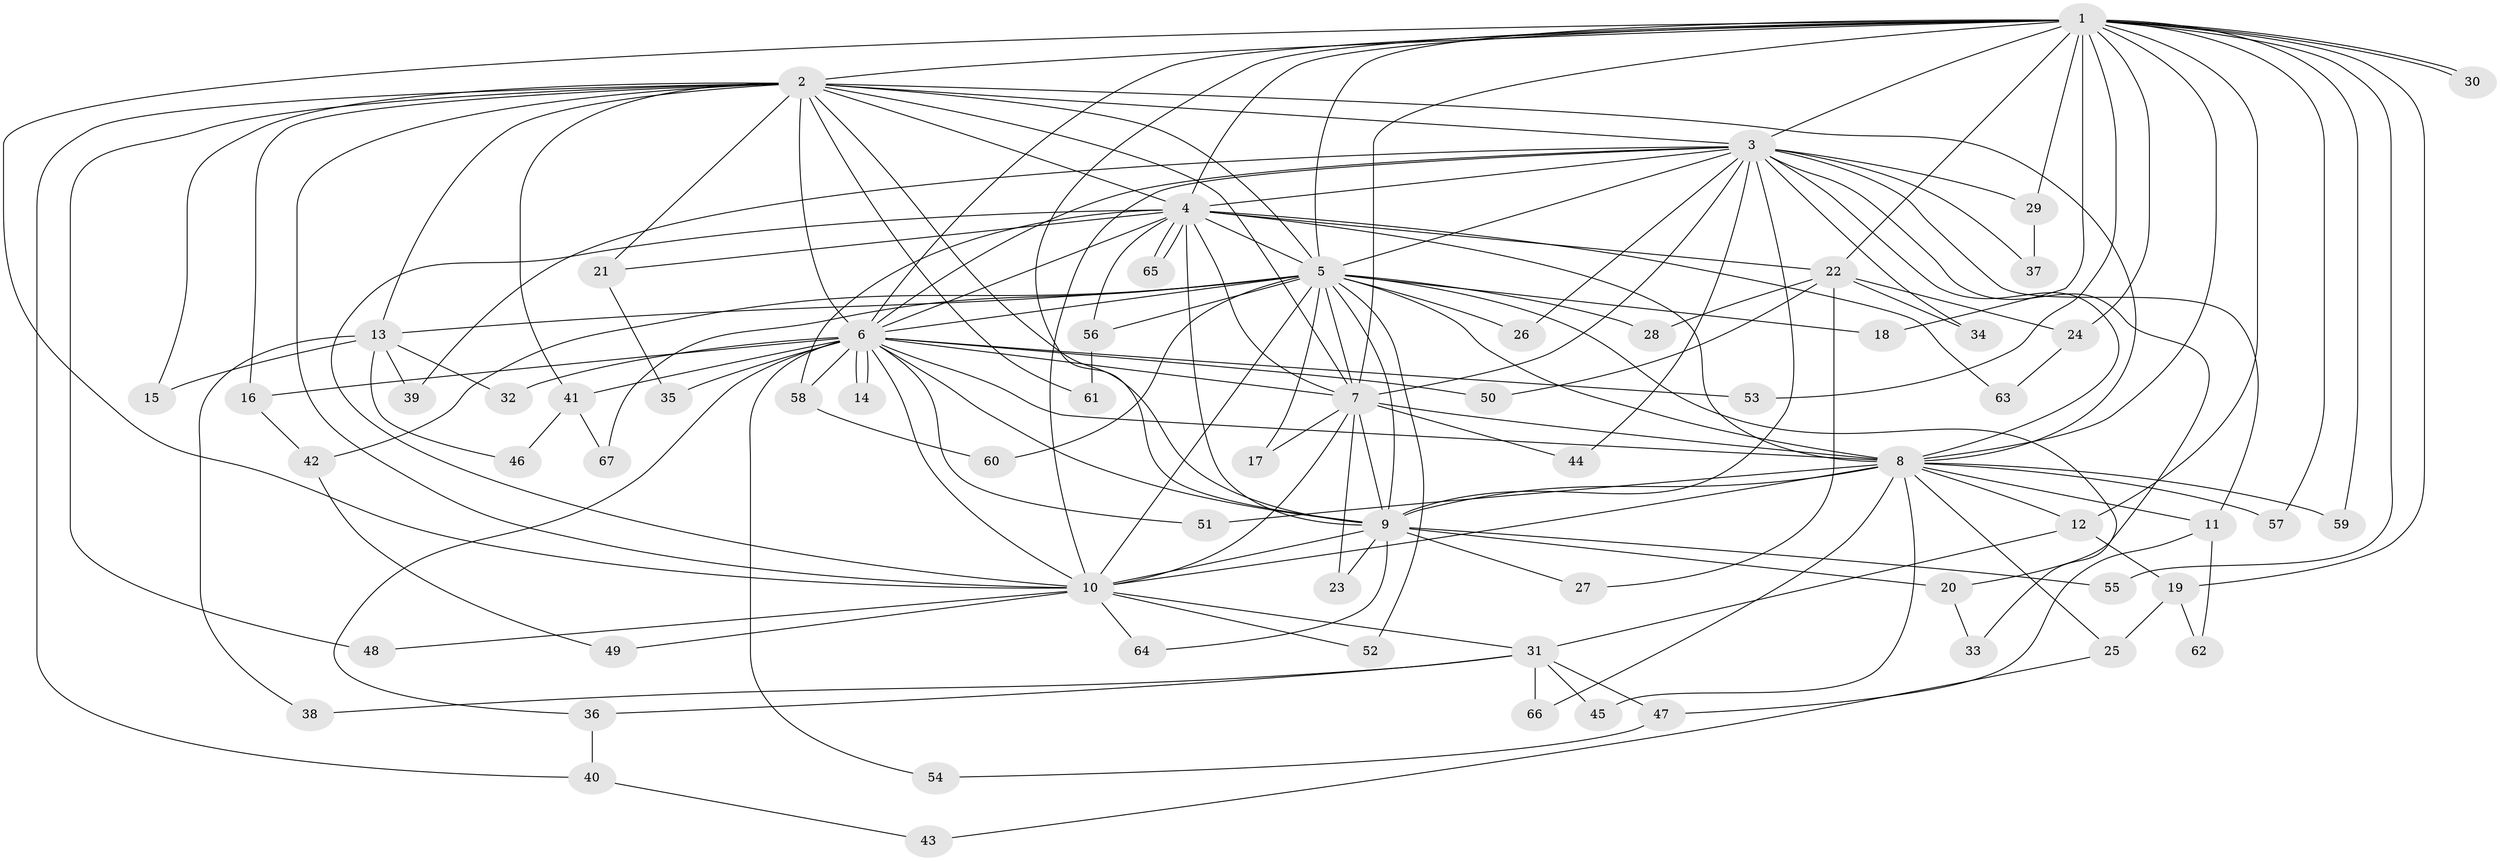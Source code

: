 // coarse degree distribution, {16: 0.04, 17: 0.02, 19: 0.02, 23: 0.02, 18: 0.02, 10: 0.02, 15: 0.02, 12: 0.02, 5: 0.02, 7: 0.04, 2: 0.52, 3: 0.22, 4: 0.02}
// Generated by graph-tools (version 1.1) at 2025/41/03/06/25 10:41:40]
// undirected, 67 vertices, 159 edges
graph export_dot {
graph [start="1"]
  node [color=gray90,style=filled];
  1;
  2;
  3;
  4;
  5;
  6;
  7;
  8;
  9;
  10;
  11;
  12;
  13;
  14;
  15;
  16;
  17;
  18;
  19;
  20;
  21;
  22;
  23;
  24;
  25;
  26;
  27;
  28;
  29;
  30;
  31;
  32;
  33;
  34;
  35;
  36;
  37;
  38;
  39;
  40;
  41;
  42;
  43;
  44;
  45;
  46;
  47;
  48;
  49;
  50;
  51;
  52;
  53;
  54;
  55;
  56;
  57;
  58;
  59;
  60;
  61;
  62;
  63;
  64;
  65;
  66;
  67;
  1 -- 2;
  1 -- 3;
  1 -- 4;
  1 -- 5;
  1 -- 6;
  1 -- 7;
  1 -- 8;
  1 -- 9;
  1 -- 10;
  1 -- 12;
  1 -- 18;
  1 -- 19;
  1 -- 22;
  1 -- 24;
  1 -- 29;
  1 -- 30;
  1 -- 30;
  1 -- 53;
  1 -- 55;
  1 -- 57;
  1 -- 59;
  2 -- 3;
  2 -- 4;
  2 -- 5;
  2 -- 6;
  2 -- 7;
  2 -- 8;
  2 -- 9;
  2 -- 10;
  2 -- 13;
  2 -- 15;
  2 -- 16;
  2 -- 21;
  2 -- 40;
  2 -- 41;
  2 -- 48;
  2 -- 61;
  3 -- 4;
  3 -- 5;
  3 -- 6;
  3 -- 7;
  3 -- 8;
  3 -- 9;
  3 -- 10;
  3 -- 11;
  3 -- 20;
  3 -- 26;
  3 -- 29;
  3 -- 34;
  3 -- 37;
  3 -- 39;
  3 -- 44;
  4 -- 5;
  4 -- 6;
  4 -- 7;
  4 -- 8;
  4 -- 9;
  4 -- 10;
  4 -- 21;
  4 -- 22;
  4 -- 56;
  4 -- 58;
  4 -- 63;
  4 -- 65;
  4 -- 65;
  5 -- 6;
  5 -- 7;
  5 -- 8;
  5 -- 9;
  5 -- 10;
  5 -- 13;
  5 -- 17;
  5 -- 18;
  5 -- 26;
  5 -- 28;
  5 -- 33;
  5 -- 42;
  5 -- 52;
  5 -- 56;
  5 -- 60;
  5 -- 67;
  6 -- 7;
  6 -- 8;
  6 -- 9;
  6 -- 10;
  6 -- 14;
  6 -- 14;
  6 -- 16;
  6 -- 32;
  6 -- 35;
  6 -- 36;
  6 -- 41;
  6 -- 50;
  6 -- 51;
  6 -- 53;
  6 -- 54;
  6 -- 58;
  7 -- 8;
  7 -- 9;
  7 -- 10;
  7 -- 17;
  7 -- 23;
  7 -- 44;
  8 -- 9;
  8 -- 10;
  8 -- 11;
  8 -- 12;
  8 -- 25;
  8 -- 45;
  8 -- 51;
  8 -- 57;
  8 -- 59;
  8 -- 66;
  9 -- 10;
  9 -- 20;
  9 -- 23;
  9 -- 27;
  9 -- 55;
  9 -- 64;
  10 -- 31;
  10 -- 48;
  10 -- 49;
  10 -- 52;
  10 -- 64;
  11 -- 47;
  11 -- 62;
  12 -- 19;
  12 -- 31;
  13 -- 15;
  13 -- 32;
  13 -- 38;
  13 -- 39;
  13 -- 46;
  16 -- 42;
  19 -- 25;
  19 -- 62;
  20 -- 33;
  21 -- 35;
  22 -- 24;
  22 -- 27;
  22 -- 28;
  22 -- 34;
  22 -- 50;
  24 -- 63;
  25 -- 43;
  29 -- 37;
  31 -- 36;
  31 -- 38;
  31 -- 45;
  31 -- 47;
  31 -- 66;
  36 -- 40;
  40 -- 43;
  41 -- 46;
  41 -- 67;
  42 -- 49;
  47 -- 54;
  56 -- 61;
  58 -- 60;
}

